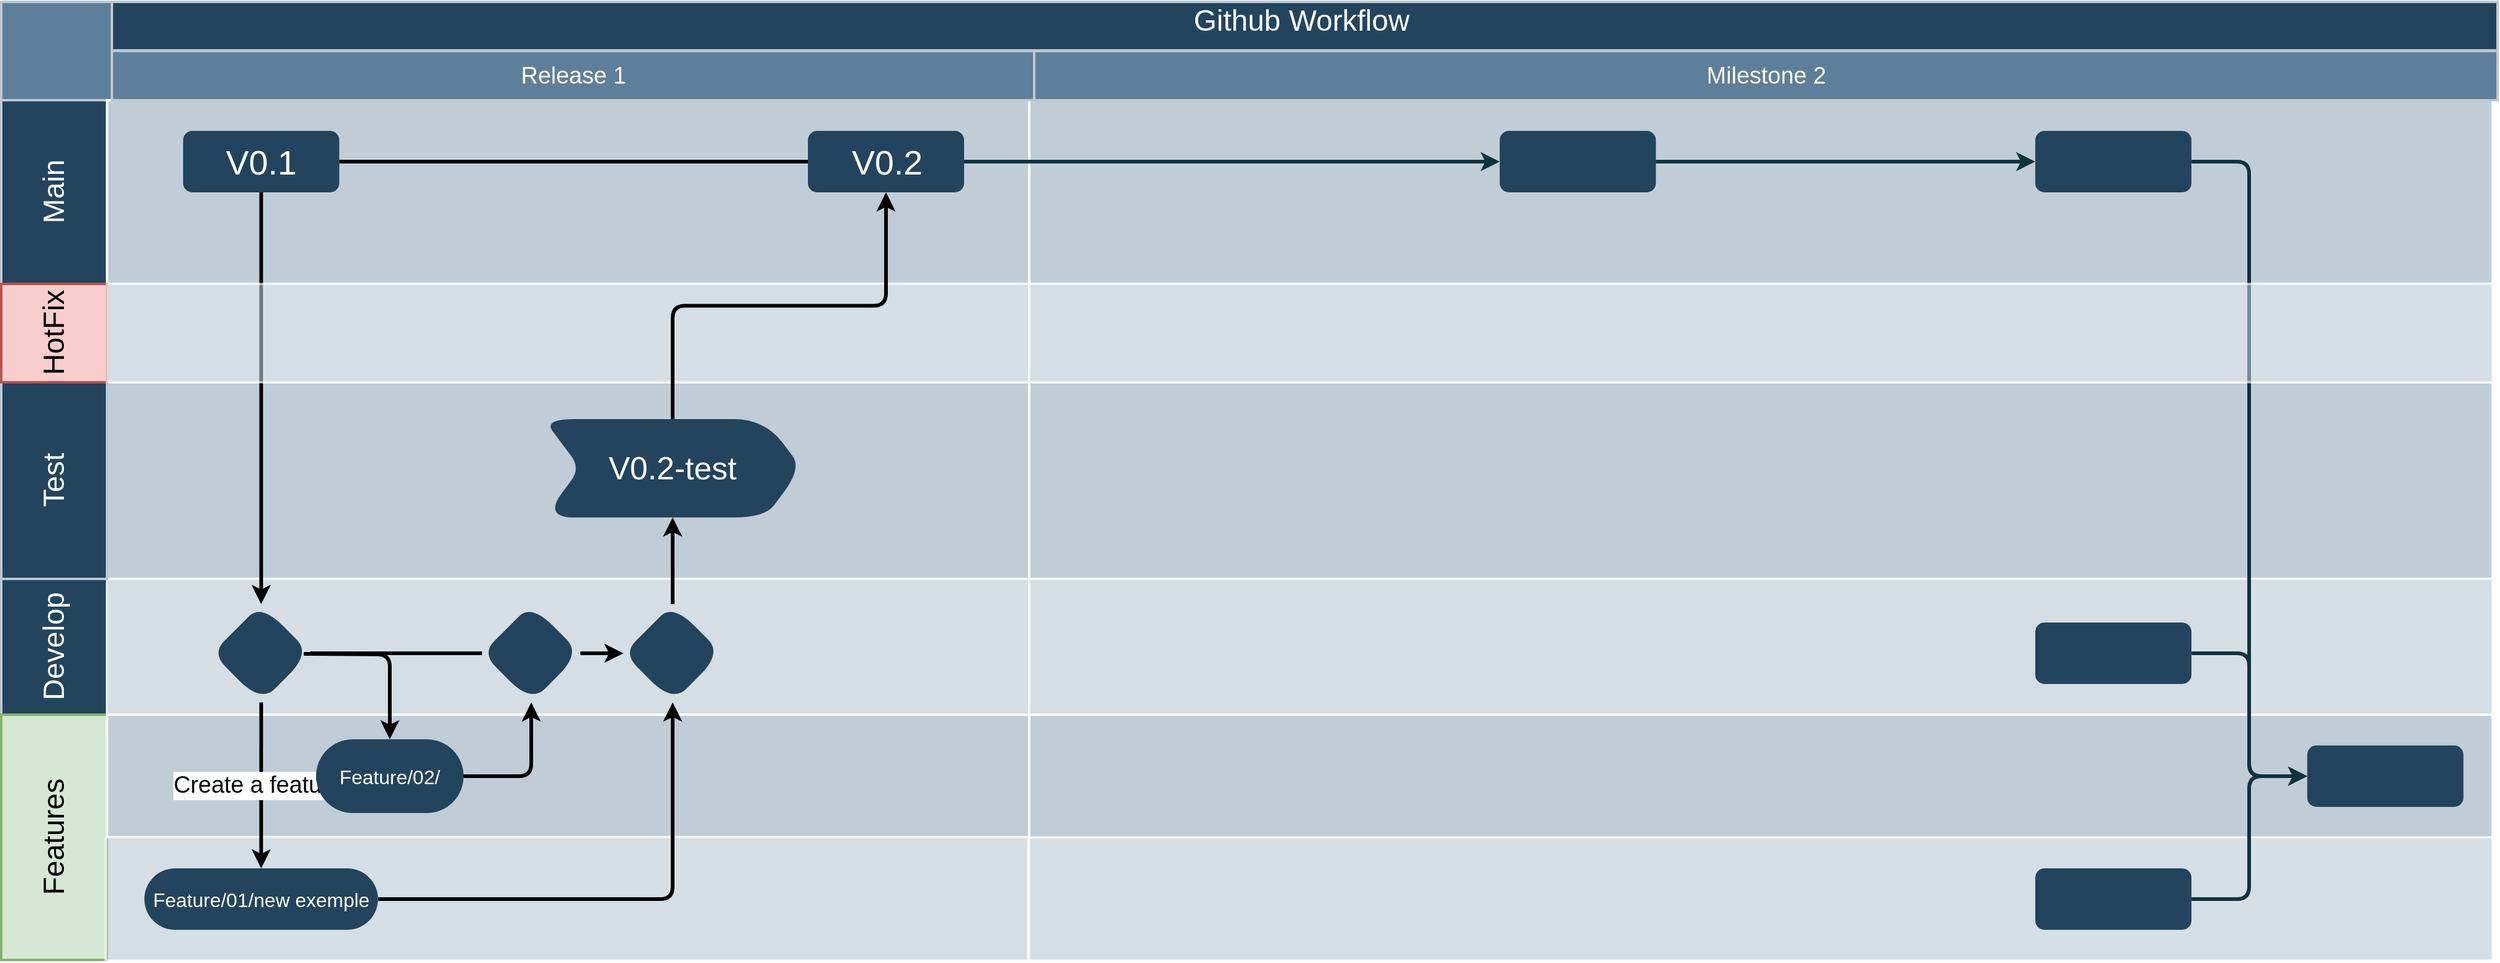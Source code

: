 <mxfile version="15.7.0" type="github">
  <diagram id="6a731a19-8d31-9384-78a2-239565b7b9f0" name="Page-1">
    <mxGraphModel dx="2076" dy="267" grid="1" gridSize="10" guides="1" tooltips="1" connect="1" arrows="1" fold="1" page="1" pageScale="1" pageWidth="1169" pageHeight="827" background="none" math="0" shadow="0">
      <root>
        <mxCell id="0" />
        <mxCell id="1" parent="0" />
        <mxCell id="56" value="Github Workflow" style="strokeColor=#BAC8D3;fillColor=#23445D;fontSize=24;strokeWidth=2;fontFamily=Helvetica;html=1;fontColor=#FFFFFF;fontStyle=0;spacingBottom=8;spacingRight=0;spacingLeft=83;" parent="1" vertex="1">
          <mxGeometry x="154" y="850.5" width="2030" height="39.5" as="geometry" />
        </mxCell>
        <mxCell id="57" value="Main" style="strokeColor=#BAC8D3;fillColor=#23445D;fontSize=24;strokeWidth=2;horizontal=0;fontFamily=Helvetica;html=1;fontColor=#FFFFFF;fontStyle=0" parent="1" vertex="1">
          <mxGeometry x="154" y="930.5" width="86" height="149.5" as="geometry" />
        </mxCell>
        <mxCell id="59" value="" style="strokeColor=#BAC8D3;fillColor=#5d7f99;fontSize=19;strokeWidth=2;fontFamily=Helvetica;html=1;labelBackgroundColor=none;fontColor=#FFFFFF;" parent="1" vertex="1">
          <mxGeometry x="154" y="850.5" width="90" height="80" as="geometry" />
        </mxCell>
        <mxCell id="64" value="Develop" style="strokeColor=#BAC8D3;fillColor=#23445D;fontSize=24;strokeWidth=2;horizontal=0;fontFamily=Helvetica;html=1;fontColor=#FFFFFF;fontStyle=0" parent="1" vertex="1">
          <mxGeometry x="154" y="1320" width="86" height="110.5" as="geometry" />
        </mxCell>
        <mxCell id="67" value="Features" style="strokeColor=#82b366;fillColor=#d5e8d4;fontSize=24;strokeWidth=2;horizontal=0;fontFamily=Helvetica;html=1;fontStyle=0" parent="1" vertex="1">
          <mxGeometry x="154" y="1430.5" width="86" height="199.5" as="geometry" />
        </mxCell>
        <mxCell id="68" value="" style="strokeColor=#FFFFFF;fillColor=#BAC8D3;fontSize=18;strokeWidth=2;fontFamily=Helvetica;html=1;opacity=90;" parent="1" vertex="1">
          <mxGeometry x="240" y="930.5" width="750" height="149.5" as="geometry" />
        </mxCell>
        <mxCell id="69" value="" style="strokeColor=#FFFFFF;fillColor=#BAC8D3;fontSize=18;strokeWidth=2;fontFamily=Helvetica;html=1;opacity=90;" parent="1" vertex="1">
          <mxGeometry x="240" y="1160" width="750" height="160" as="geometry" />
        </mxCell>
        <mxCell id="72" value="" style="strokeColor=#FFFFFF;fillColor=#BAC8D3;fontSize=18;strokeWidth=2;fontFamily=Helvetica;html=1;opacity=60;" parent="1" vertex="1">
          <mxGeometry x="240" y="1320" width="750" height="110.5" as="geometry" />
        </mxCell>
        <mxCell id="73" value="" style="strokeColor=#FFFFFF;fillColor=#BAC8D3;fontSize=18;strokeWidth=2;fontFamily=Helvetica;html=1;opacity=90;" parent="1" vertex="1">
          <mxGeometry x="240" y="1430.5" width="750" height="100" as="geometry" />
        </mxCell>
        <mxCell id="74" value="" style="strokeColor=#FFFFFF;fillColor=#BAC8D3;fontSize=18;strokeWidth=2;fontFamily=Helvetica;html=1;opacity=60;" parent="1" vertex="1">
          <mxGeometry x="239" y="1530" width="750" height="100.5" as="geometry" />
        </mxCell>
        <mxCell id="75" value="" style="strokeColor=#FFFFFF;fillColor=#BAC8D3;fontSize=18;strokeWidth=2;fontFamily=Helvetica;html=1;opacity=90;" parent="1" vertex="1">
          <mxGeometry x="990" y="930.5" width="1190" height="149.5" as="geometry" />
        </mxCell>
        <mxCell id="76" value="" style="strokeColor=#FFFFFF;fillColor=#BAC8D3;fontSize=18;strokeWidth=2;fontFamily=Helvetica;html=1;opacity=90;" parent="1" vertex="1">
          <mxGeometry x="990" y="1160" width="1190" height="160" as="geometry" />
        </mxCell>
        <mxCell id="79" value="" style="strokeColor=#FFFFFF;fillColor=#BAC8D3;fontSize=18;strokeWidth=2;fontFamily=Helvetica;html=1;opacity=60;" parent="1" vertex="1">
          <mxGeometry x="990" y="1320" width="1190" height="110.5" as="geometry" />
        </mxCell>
        <mxCell id="80" value="" style="strokeColor=#FFFFFF;fillColor=#BAC8D3;fontSize=18;strokeWidth=2;fontFamily=Helvetica;html=1;opacity=90;" parent="1" vertex="1">
          <mxGeometry x="990" y="1430.5" width="1190" height="100" as="geometry" />
        </mxCell>
        <mxCell id="81" value="" style="strokeColor=#FFFFFF;fillColor=#BAC8D3;fontSize=18;strokeWidth=2;fontFamily=Helvetica;html=1;opacity=60;fontStyle=4" parent="1" vertex="1">
          <mxGeometry x="990" y="1530.5" width="1190" height="100" as="geometry" />
        </mxCell>
        <mxCell id="gMxrznZk4JAchWGVtuTN-165" value="" style="edgeStyle=orthogonalEdgeStyle;rounded=1;orthogonalLoop=1;jettySize=auto;html=1;labelBackgroundColor=none;fontSize=16;fontColor=#FFFFFF;strokeWidth=3;" edge="1" parent="1" source="90" target="gMxrznZk4JAchWGVtuTN-164">
          <mxGeometry relative="1" as="geometry" />
        </mxCell>
        <mxCell id="gMxrznZk4JAchWGVtuTN-191" style="edgeStyle=orthogonalEdgeStyle;rounded=1;orthogonalLoop=1;jettySize=auto;html=1;exitX=1;exitY=0.5;exitDx=0;exitDy=0;entryX=0;entryY=0.5;entryDx=0;entryDy=0;labelBackgroundColor=none;fontSize=26;fontColor=#FFFFFF;strokeWidth=3;endArrow=none;endFill=0;" edge="1" parent="1" source="90" target="91">
          <mxGeometry relative="1" as="geometry" />
        </mxCell>
        <mxCell id="90" value="V0.1" style="rounded=1;fillColor=#23445D;strokeColor=none;strokeWidth=2;fontFamily=Helvetica;html=1;gradientColor=none;fontSize=28;fontStyle=0;fontColor=#FFFFFF;" parent="1" vertex="1">
          <mxGeometry x="301.895" y="955.5" width="127" height="50" as="geometry" />
        </mxCell>
        <mxCell id="91" value="&lt;font color=&quot;#ffffff&quot; style=&quot;font-size: 28px;&quot;&gt;V0.2&lt;/font&gt;" style="rounded=1;fillColor=#23445D;strokeColor=none;strokeWidth=2;fontFamily=Helvetica;html=1;gradientColor=none;fontSize=28;" parent="1" vertex="1">
          <mxGeometry x="810.005" y="955.5" width="127" height="50" as="geometry" />
        </mxCell>
        <mxCell id="gMxrznZk4JAchWGVtuTN-179" value="" style="edgeStyle=orthogonalEdgeStyle;rounded=1;orthogonalLoop=1;jettySize=auto;html=1;labelBackgroundColor=none;fontSize=16;fontColor=#FFFFFF;strokeWidth=3;" edge="1" parent="1" source="95" target="gMxrznZk4JAchWGVtuTN-178">
          <mxGeometry relative="1" as="geometry" />
        </mxCell>
        <mxCell id="95" value="&lt;font color=&quot;#ffffff&quot; style=&quot;font-size: 16px&quot;&gt;Feature/01/new exemple&lt;/font&gt;" style="rounded=1;fillColor=#23445D;strokeColor=none;strokeWidth=2;fontFamily=Helvetica;html=1;gradientColor=none;arcSize=50;fontSize=16;" parent="1" vertex="1">
          <mxGeometry x="270.39" y="1555.5" width="190" height="50" as="geometry" />
        </mxCell>
        <mxCell id="gMxrznZk4JAchWGVtuTN-155" value="&lt;font style=&quot;font-size: 19px&quot;&gt;Create a feature&amp;nbsp;&lt;/font&gt;" style="edgeStyle=orthogonalEdgeStyle;rounded=1;orthogonalLoop=1;jettySize=auto;html=1;entryX=0.5;entryY=0;entryDx=0;entryDy=0;fontSize=10;fontColor=#000000;strokeWidth=3;exitX=0.5;exitY=1;exitDx=0;exitDy=0;" edge="1" parent="1" source="gMxrznZk4JAchWGVtuTN-164" target="95">
          <mxGeometry relative="1" as="geometry">
            <mxPoint x="423.5" y="1350" as="sourcePoint" />
          </mxGeometry>
        </mxCell>
        <mxCell id="98" value="" style="rounded=1;fillColor=#23445D;strokeColor=none;strokeWidth=2;fontFamily=Helvetica;html=1;gradientColor=none;" parent="1" vertex="1">
          <mxGeometry x="1372.571" y="955.5" width="127" height="50" as="geometry" />
        </mxCell>
        <mxCell id="99" value="" style="rounded=1;fillColor=#23445D;strokeColor=none;strokeWidth=2;gradientColor=none;fontFamily=Helvetica;html=1;" parent="1" vertex="1">
          <mxGeometry x="2029.238" y="1455.5" width="127" height="50" as="geometry" />
        </mxCell>
        <mxCell id="107" value="" style="rounded=1;fillColor=#23445D;strokeColor=none;strokeWidth=2;gradientColor=none;fontFamily=Helvetica;html=1;" parent="1" vertex="1">
          <mxGeometry x="1808.082" y="1355.5" width="127" height="50" as="geometry" />
        </mxCell>
        <mxCell id="110" value="" style="rounded=1;fillColor=#23445D;strokeColor=none;strokeWidth=2;gradientColor=none;fontFamily=Helvetica;html=1;" parent="1" vertex="1">
          <mxGeometry x="1808.082" y="1555.5" width="127" height="50" as="geometry" />
        </mxCell>
        <mxCell id="111" value="" style="rounded=1;fillColor=#23445D;strokeColor=none;strokeWidth=2;gradientColor=none;fontFamily=Helvetica;html=1;" parent="1" vertex="1">
          <mxGeometry x="1808.082" y="955.5" width="127" height="50" as="geometry" />
        </mxCell>
        <mxCell id="122" value="" style="edgeStyle=elbowEdgeStyle;elbow=horizontal;strokeWidth=3;strokeColor=#0C343D;fontFamily=Helvetica;html=1;" parent="1" source="91" target="98" edge="1">
          <mxGeometry x="6.449" y="830.5" width="131.973" height="100" as="geometry">
            <mxPoint x="6.449" y="930.5" as="sourcePoint" />
            <mxPoint x="138.422" y="830.5" as="targetPoint" />
          </mxGeometry>
        </mxCell>
        <mxCell id="127" value="" style="edgeStyle=elbowEdgeStyle;elbow=horizontal;strokeWidth=3;strokeColor=#0C343D;fontFamily=Helvetica;html=1;" parent="1" source="110" target="99" edge="1">
          <mxGeometry x="6.449" y="830.5" width="131.973" height="100" as="geometry">
            <mxPoint x="6.449" y="930.5" as="sourcePoint" />
            <mxPoint x="138.422" y="830.5" as="targetPoint" />
          </mxGeometry>
        </mxCell>
        <mxCell id="135" value="" style="edgeStyle=elbowEdgeStyle;elbow=horizontal;strokeWidth=3;strokeColor=#0C343D;fontFamily=Helvetica;html=1;" parent="1" source="98" target="111" edge="1">
          <mxGeometry x="6.449" y="830.5" width="131.973" height="100" as="geometry">
            <mxPoint x="6.449" y="930.5" as="sourcePoint" />
            <mxPoint x="138.422" y="830.5" as="targetPoint" />
          </mxGeometry>
        </mxCell>
        <mxCell id="136" value="" style="edgeStyle=elbowEdgeStyle;elbow=horizontal;strokeWidth=3;strokeColor=#0C343D;fontFamily=Helvetica;html=1;" parent="1" source="111" target="99" edge="1">
          <mxGeometry x="6.449" y="830.5" width="131.973" height="100" as="geometry">
            <mxPoint x="6.449" y="930.5" as="sourcePoint" />
            <mxPoint x="138.422" y="830.5" as="targetPoint" />
          </mxGeometry>
        </mxCell>
        <mxCell id="137" value="" style="edgeStyle=elbowEdgeStyle;elbow=horizontal;strokeWidth=3;strokeColor=#0C343D;fontFamily=Helvetica;html=1;" parent="1" source="107" target="99" edge="1">
          <mxGeometry x="6.449" y="830.5" width="131.973" height="100" as="geometry">
            <mxPoint x="6.449" y="930.5" as="sourcePoint" />
            <mxPoint x="138.422" y="830.5" as="targetPoint" />
          </mxGeometry>
        </mxCell>
        <mxCell id="140" value="" style="group" parent="1" vertex="1" connectable="0">
          <mxGeometry x="244" y="890.5" width="1940" height="40" as="geometry" />
        </mxCell>
        <mxCell id="141" value="Release 1" style="strokeColor=#BAC8D3;fillColor=#5d7f99;fontSize=19;strokeWidth=2;fontFamily=Helvetica;html=1;labelBackgroundColor=none;fontColor=#FFFFFF;" parent="140" vertex="1">
          <mxGeometry width="750" height="40" as="geometry" />
        </mxCell>
        <mxCell id="142" value="Milestone 2" style="strokeColor=#BAC8D3;fillColor=#5d7f99;fontSize=19;strokeWidth=2;fontFamily=Helvetica;html=1;labelBackgroundColor=none;fontColor=#FFFFFF;" parent="140" vertex="1">
          <mxGeometry x="750" width="1190" height="40" as="geometry" />
        </mxCell>
        <mxCell id="gMxrznZk4JAchWGVtuTN-148" value="Test" style="strokeColor=#BAC8D3;fillColor=#23445D;fontSize=24;strokeWidth=2;horizontal=0;fontFamily=Helvetica;html=1;fontColor=#FFFFFF;fontStyle=0" vertex="1" parent="1">
          <mxGeometry x="154" y="1160" width="86" height="160" as="geometry" />
        </mxCell>
        <mxCell id="gMxrznZk4JAchWGVtuTN-167" value="" style="edgeStyle=orthogonalEdgeStyle;rounded=1;orthogonalLoop=1;jettySize=auto;html=1;labelBackgroundColor=none;fontSize=16;fontColor=#FFFFFF;strokeWidth=3;entryX=0.5;entryY=0;entryDx=0;entryDy=0;" edge="1" parent="1" target="gMxrznZk4JAchWGVtuTN-170">
          <mxGeometry relative="1" as="geometry">
            <mxPoint x="400" y="1381" as="sourcePoint" />
            <mxPoint x="460.395" y="1380.5" as="targetPoint" />
          </mxGeometry>
        </mxCell>
        <mxCell id="gMxrznZk4JAchWGVtuTN-192" style="edgeStyle=orthogonalEdgeStyle;rounded=1;orthogonalLoop=1;jettySize=auto;html=1;exitX=1;exitY=0.5;exitDx=0;exitDy=0;entryX=0;entryY=0.5;entryDx=0;entryDy=0;labelBackgroundColor=none;fontSize=26;fontColor=#FFFFFF;endArrow=none;endFill=0;strokeWidth=3;verticalAlign=top;" edge="1" parent="1" source="gMxrznZk4JAchWGVtuTN-164" target="gMxrznZk4JAchWGVtuTN-175">
          <mxGeometry relative="1" as="geometry" />
        </mxCell>
        <mxCell id="gMxrznZk4JAchWGVtuTN-164" value="" style="rhombus;whiteSpace=wrap;html=1;rounded=1;fontSize=28;fontColor=#FFFFFF;fontStyle=0;strokeColor=none;strokeWidth=2;fillColor=#23445D;arcSize=50;" vertex="1" parent="1">
          <mxGeometry x="325.395" y="1340.5" width="80" height="80" as="geometry" />
        </mxCell>
        <mxCell id="gMxrznZk4JAchWGVtuTN-168" value="HotFix" style="strokeColor=#b85450;fillColor=#f8cecc;fontSize=24;strokeWidth=2;horizontal=0;fontFamily=Helvetica;html=1;fontStyle=0" vertex="1" parent="1">
          <mxGeometry x="154" y="1080" width="86" height="80" as="geometry" />
        </mxCell>
        <mxCell id="gMxrznZk4JAchWGVtuTN-176" value="" style="edgeStyle=orthogonalEdgeStyle;rounded=1;orthogonalLoop=1;jettySize=auto;html=1;labelBackgroundColor=none;fontSize=16;fontColor=#FFFFFF;strokeWidth=3;" edge="1" parent="1" source="gMxrznZk4JAchWGVtuTN-170" target="gMxrznZk4JAchWGVtuTN-175">
          <mxGeometry relative="1" as="geometry" />
        </mxCell>
        <mxCell id="gMxrznZk4JAchWGVtuTN-170" value="Feature/02/" style="whiteSpace=wrap;html=1;rounded=1;fontSize=16;fontColor=#FFFFFF;fontStyle=0;strokeColor=none;strokeWidth=2;fillColor=#23445D;arcSize=50;" vertex="1" parent="1">
          <mxGeometry x="410.005" y="1450.5" width="120" height="60" as="geometry" />
        </mxCell>
        <mxCell id="gMxrznZk4JAchWGVtuTN-172" value="" style="strokeColor=#FFFFFF;fillColor=#BAC8D3;fontSize=18;strokeWidth=2;fontFamily=Helvetica;html=1;opacity=60;" vertex="1" parent="1">
          <mxGeometry x="240" y="1080" width="750" height="80" as="geometry" />
        </mxCell>
        <mxCell id="gMxrznZk4JAchWGVtuTN-174" value="" style="strokeColor=#FFFFFF;fillColor=#BAC8D3;fontSize=18;strokeWidth=2;fontFamily=Helvetica;html=1;opacity=60;" vertex="1" parent="1">
          <mxGeometry x="990" y="1080" width="1190" height="80" as="geometry" />
        </mxCell>
        <mxCell id="gMxrznZk4JAchWGVtuTN-181" style="edgeStyle=orthogonalEdgeStyle;rounded=1;orthogonalLoop=1;jettySize=auto;html=1;exitX=1;exitY=0.5;exitDx=0;exitDy=0;entryX=0;entryY=0.5;entryDx=0;entryDy=0;labelBackgroundColor=none;fontSize=16;fontColor=#FFFFFF;strokeWidth=3;" edge="1" parent="1" source="gMxrznZk4JAchWGVtuTN-175" target="gMxrznZk4JAchWGVtuTN-178">
          <mxGeometry relative="1" as="geometry" />
        </mxCell>
        <mxCell id="gMxrznZk4JAchWGVtuTN-175" value="" style="rhombus;whiteSpace=wrap;html=1;rounded=1;fontSize=16;fontColor=#FFFFFF;fontStyle=0;strokeColor=none;strokeWidth=2;fillColor=#23445D;arcSize=50;" vertex="1" parent="1">
          <mxGeometry x="545.005" y="1340.5" width="80" height="80" as="geometry" />
        </mxCell>
        <mxCell id="gMxrznZk4JAchWGVtuTN-185" value="" style="edgeStyle=orthogonalEdgeStyle;rounded=1;orthogonalLoop=1;jettySize=auto;html=1;labelBackgroundColor=none;fontSize=16;fontColor=#FFFFFF;strokeWidth=3;" edge="1" parent="1" source="gMxrznZk4JAchWGVtuTN-178" target="gMxrznZk4JAchWGVtuTN-184">
          <mxGeometry relative="1" as="geometry" />
        </mxCell>
        <mxCell id="gMxrznZk4JAchWGVtuTN-178" value="" style="rhombus;whiteSpace=wrap;html=1;rounded=1;fontSize=16;strokeColor=none;strokeWidth=2;fillColor=#23445D;arcSize=50;" vertex="1" parent="1">
          <mxGeometry x="660" y="1340.5" width="80" height="80" as="geometry" />
        </mxCell>
        <mxCell id="gMxrznZk4JAchWGVtuTN-189" style="edgeStyle=orthogonalEdgeStyle;rounded=1;orthogonalLoop=1;jettySize=auto;html=1;exitX=0.5;exitY=0;exitDx=0;exitDy=0;entryX=0.5;entryY=1;entryDx=0;entryDy=0;labelBackgroundColor=none;fontSize=26;fontColor=#FFFFFF;strokeWidth=3;" edge="1" parent="1" source="gMxrznZk4JAchWGVtuTN-184" target="91">
          <mxGeometry relative="1" as="geometry" />
        </mxCell>
        <mxCell id="gMxrznZk4JAchWGVtuTN-184" value="V0.2-test" style="shape=step;perimeter=stepPerimeter;whiteSpace=wrap;html=1;fixedSize=1;rounded=1;fontSize=26;strokeColor=none;strokeWidth=2;fillColor=#23445D;arcSize=50;fontColor=#FFFFFF;size=30;" vertex="1" parent="1">
          <mxGeometry x="595" y="1190" width="210" height="80" as="geometry" />
        </mxCell>
      </root>
    </mxGraphModel>
  </diagram>
</mxfile>

